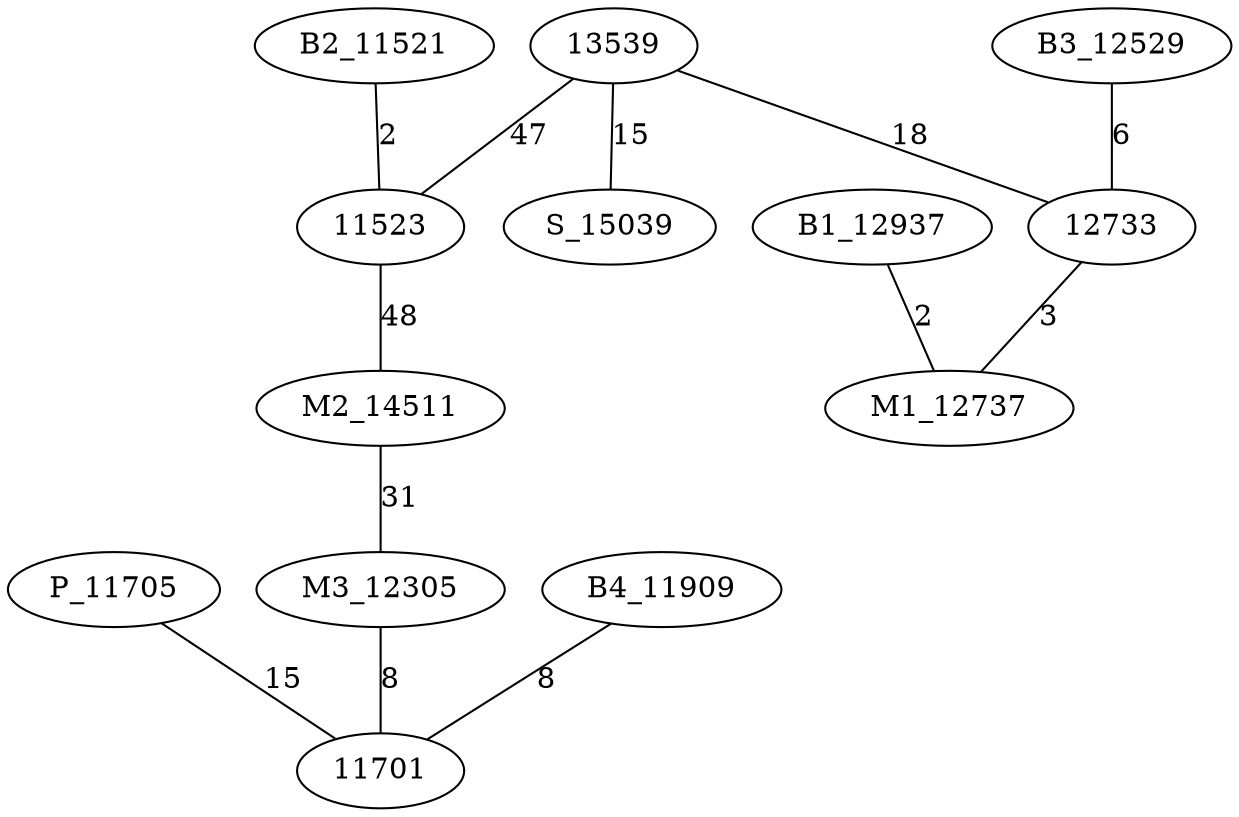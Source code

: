 graph chemin {

	P_11705 -- 11701 [label=15]
	13539 -- 11523 [label=47]
	13539 -- S_15039 [label=15]
	13539 -- 12733 [label=18]
	B1_12937 -- M1_12737 [label=2]
	B2_11521 -- 11523 [label=2]
	11523 -- M2_14511 [label=48]
	M2_14511 -- M3_12305 [label=31]
	B3_12529 -- 12733 [label=6]
	B4_11909 -- 11701 [label=8]
	M3_12305 -- 11701 [label=8]
	12733 -- M1_12737 [label=3]

}
